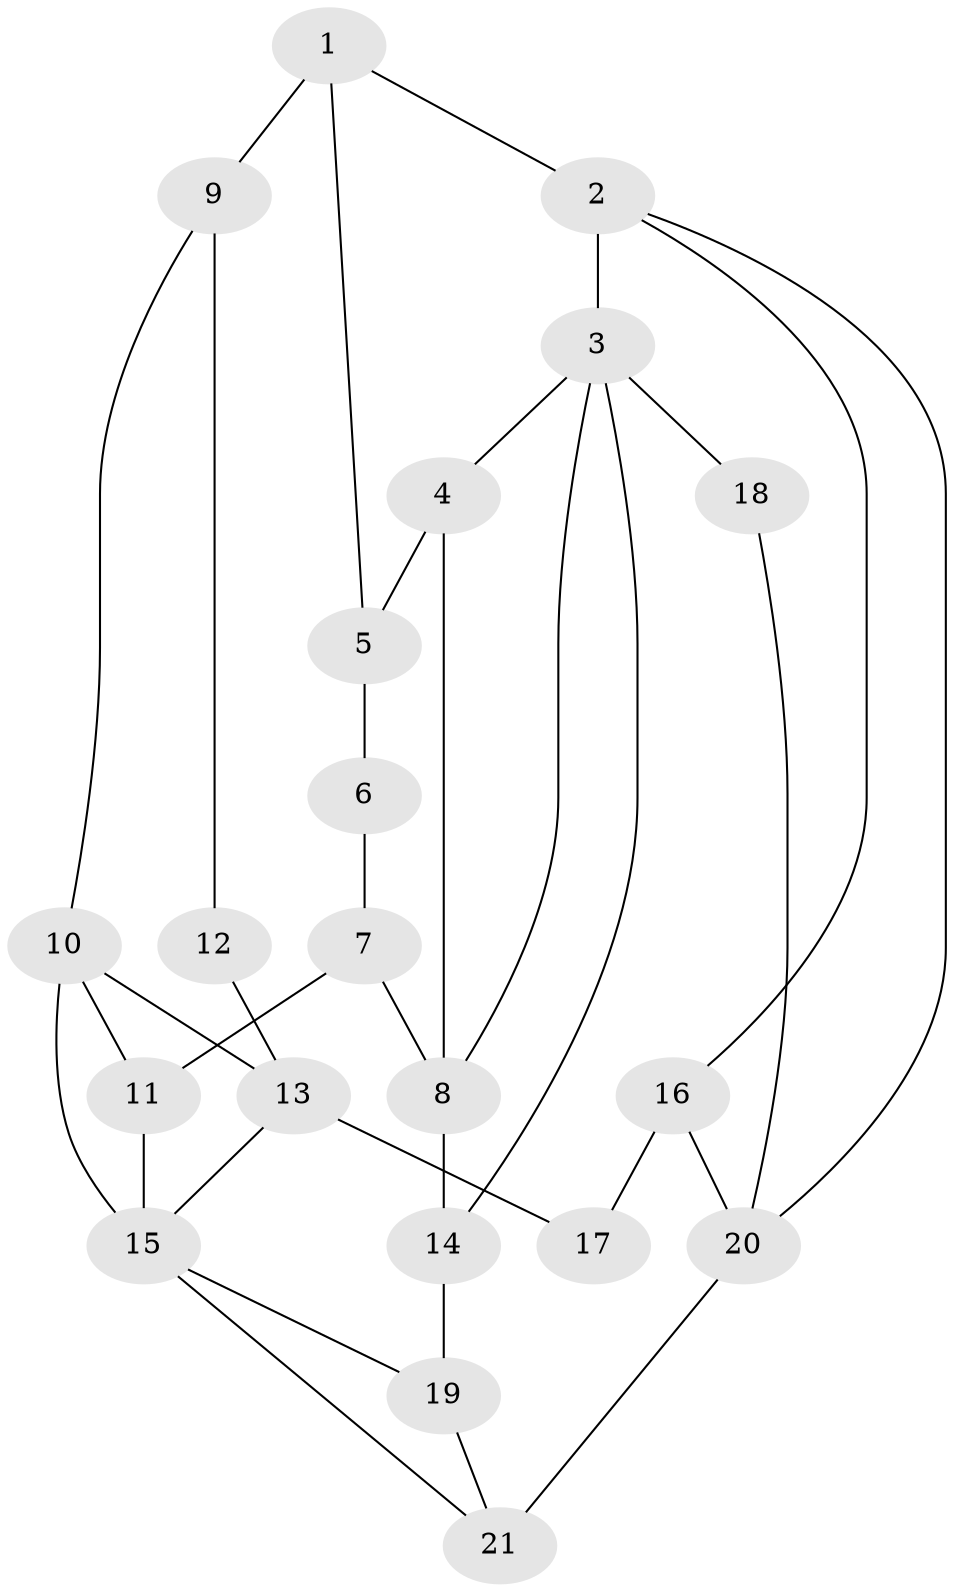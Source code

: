 // original degree distribution, {3: 0.03125, 6: 0.1875, 5: 0.5625, 4: 0.21875}
// Generated by graph-tools (version 1.1) at 2025/54/03/04/25 22:54:11]
// undirected, 21 vertices, 34 edges
graph export_dot {
  node [color=gray90,style=filled];
  1;
  2;
  3;
  4;
  5;
  6;
  7;
  8;
  9;
  10;
  11;
  12;
  13;
  14;
  15;
  16;
  17;
  18;
  19;
  20;
  21;
  1 -- 2 [weight=2.0];
  1 -- 5 [weight=1.0];
  1 -- 9 [weight=2.0];
  2 -- 3 [weight=1.0];
  2 -- 16 [weight=1.0];
  2 -- 20 [weight=1.0];
  3 -- 4 [weight=2.0];
  3 -- 8 [weight=1.0];
  3 -- 14 [weight=1.0];
  3 -- 18 [weight=2.0];
  4 -- 5 [weight=1.0];
  4 -- 8 [weight=1.0];
  5 -- 6 [weight=2.0];
  6 -- 7 [weight=1.0];
  7 -- 8 [weight=2.0];
  7 -- 11 [weight=2.0];
  8 -- 14 [weight=2.0];
  9 -- 10 [weight=1.0];
  9 -- 12 [weight=1.0];
  10 -- 11 [weight=2.0];
  10 -- 13 [weight=1.0];
  10 -- 15 [weight=2.0];
  11 -- 15 [weight=2.0];
  12 -- 13 [weight=2.0];
  13 -- 15 [weight=1.0];
  13 -- 17 [weight=2.0];
  14 -- 19 [weight=2.0];
  15 -- 19 [weight=1.0];
  15 -- 21 [weight=1.0];
  16 -- 17 [weight=2.0];
  16 -- 20 [weight=2.0];
  18 -- 20 [weight=2.0];
  19 -- 21 [weight=1.0];
  20 -- 21 [weight=2.0];
}
